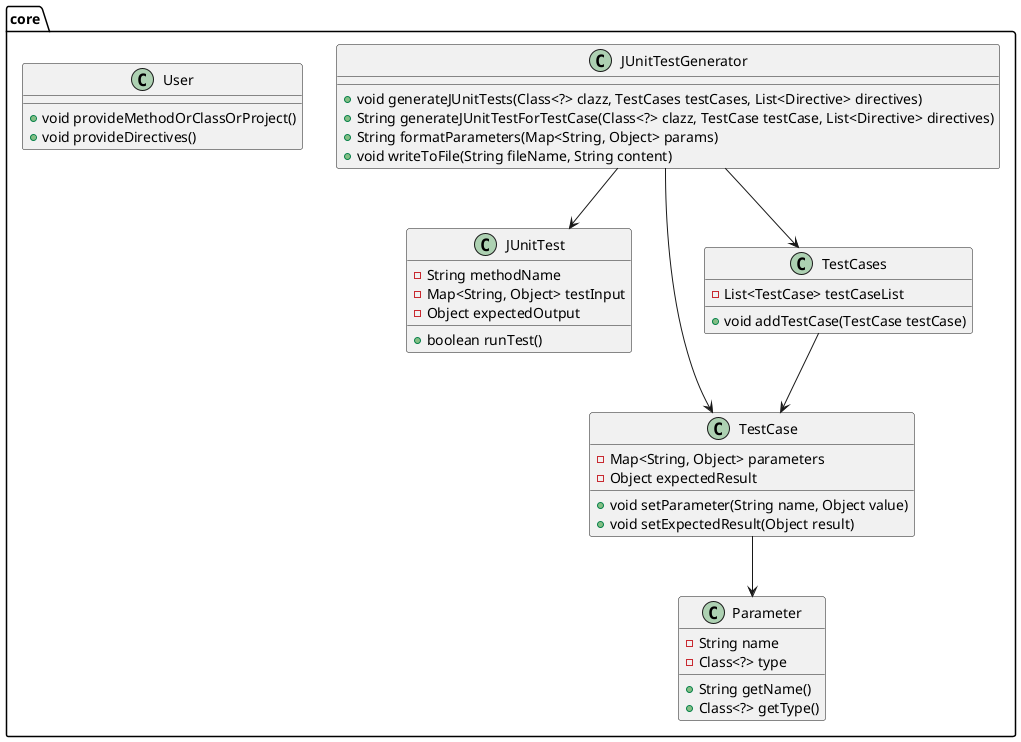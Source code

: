 @startuml

package core {
    class JUnitTest {
        -String methodName
        -Map<String, Object> testInput
        -Object expectedOutput

        +boolean runTest()
    }

    class JUnitTestGenerator {
        +void generateJUnitTests(Class<?> clazz, TestCases testCases, List<Directive> directives)
        +String generateJUnitTestForTestCase(Class<?> clazz, TestCase testCase, List<Directive> directives)
        +String formatParameters(Map<String, Object> params)
        +void writeToFile(String fileName, String content)
    }

    class Parameter {
        -String name
        -Class<?> type

        +String getName()
        +Class<?> getType()
    }

    class TestCase {
        -Map<String, Object> parameters
        -Object expectedResult

        +void setParameter(String name, Object value)
        +void setExpectedResult(Object result)
    }

    class TestCases {
        -List<TestCase> testCaseList

        +void addTestCase(TestCase testCase)
    }

    class User {
        +void provideMethodOrClassOrProject()
        +void provideDirectives()
    }

    JUnitTestGenerator --> JUnitTest
    JUnitTestGenerator --> TestCase
    JUnitTestGenerator --> TestCases
    TestCase --> Parameter
    TestCases --> TestCase
}

@enduml
